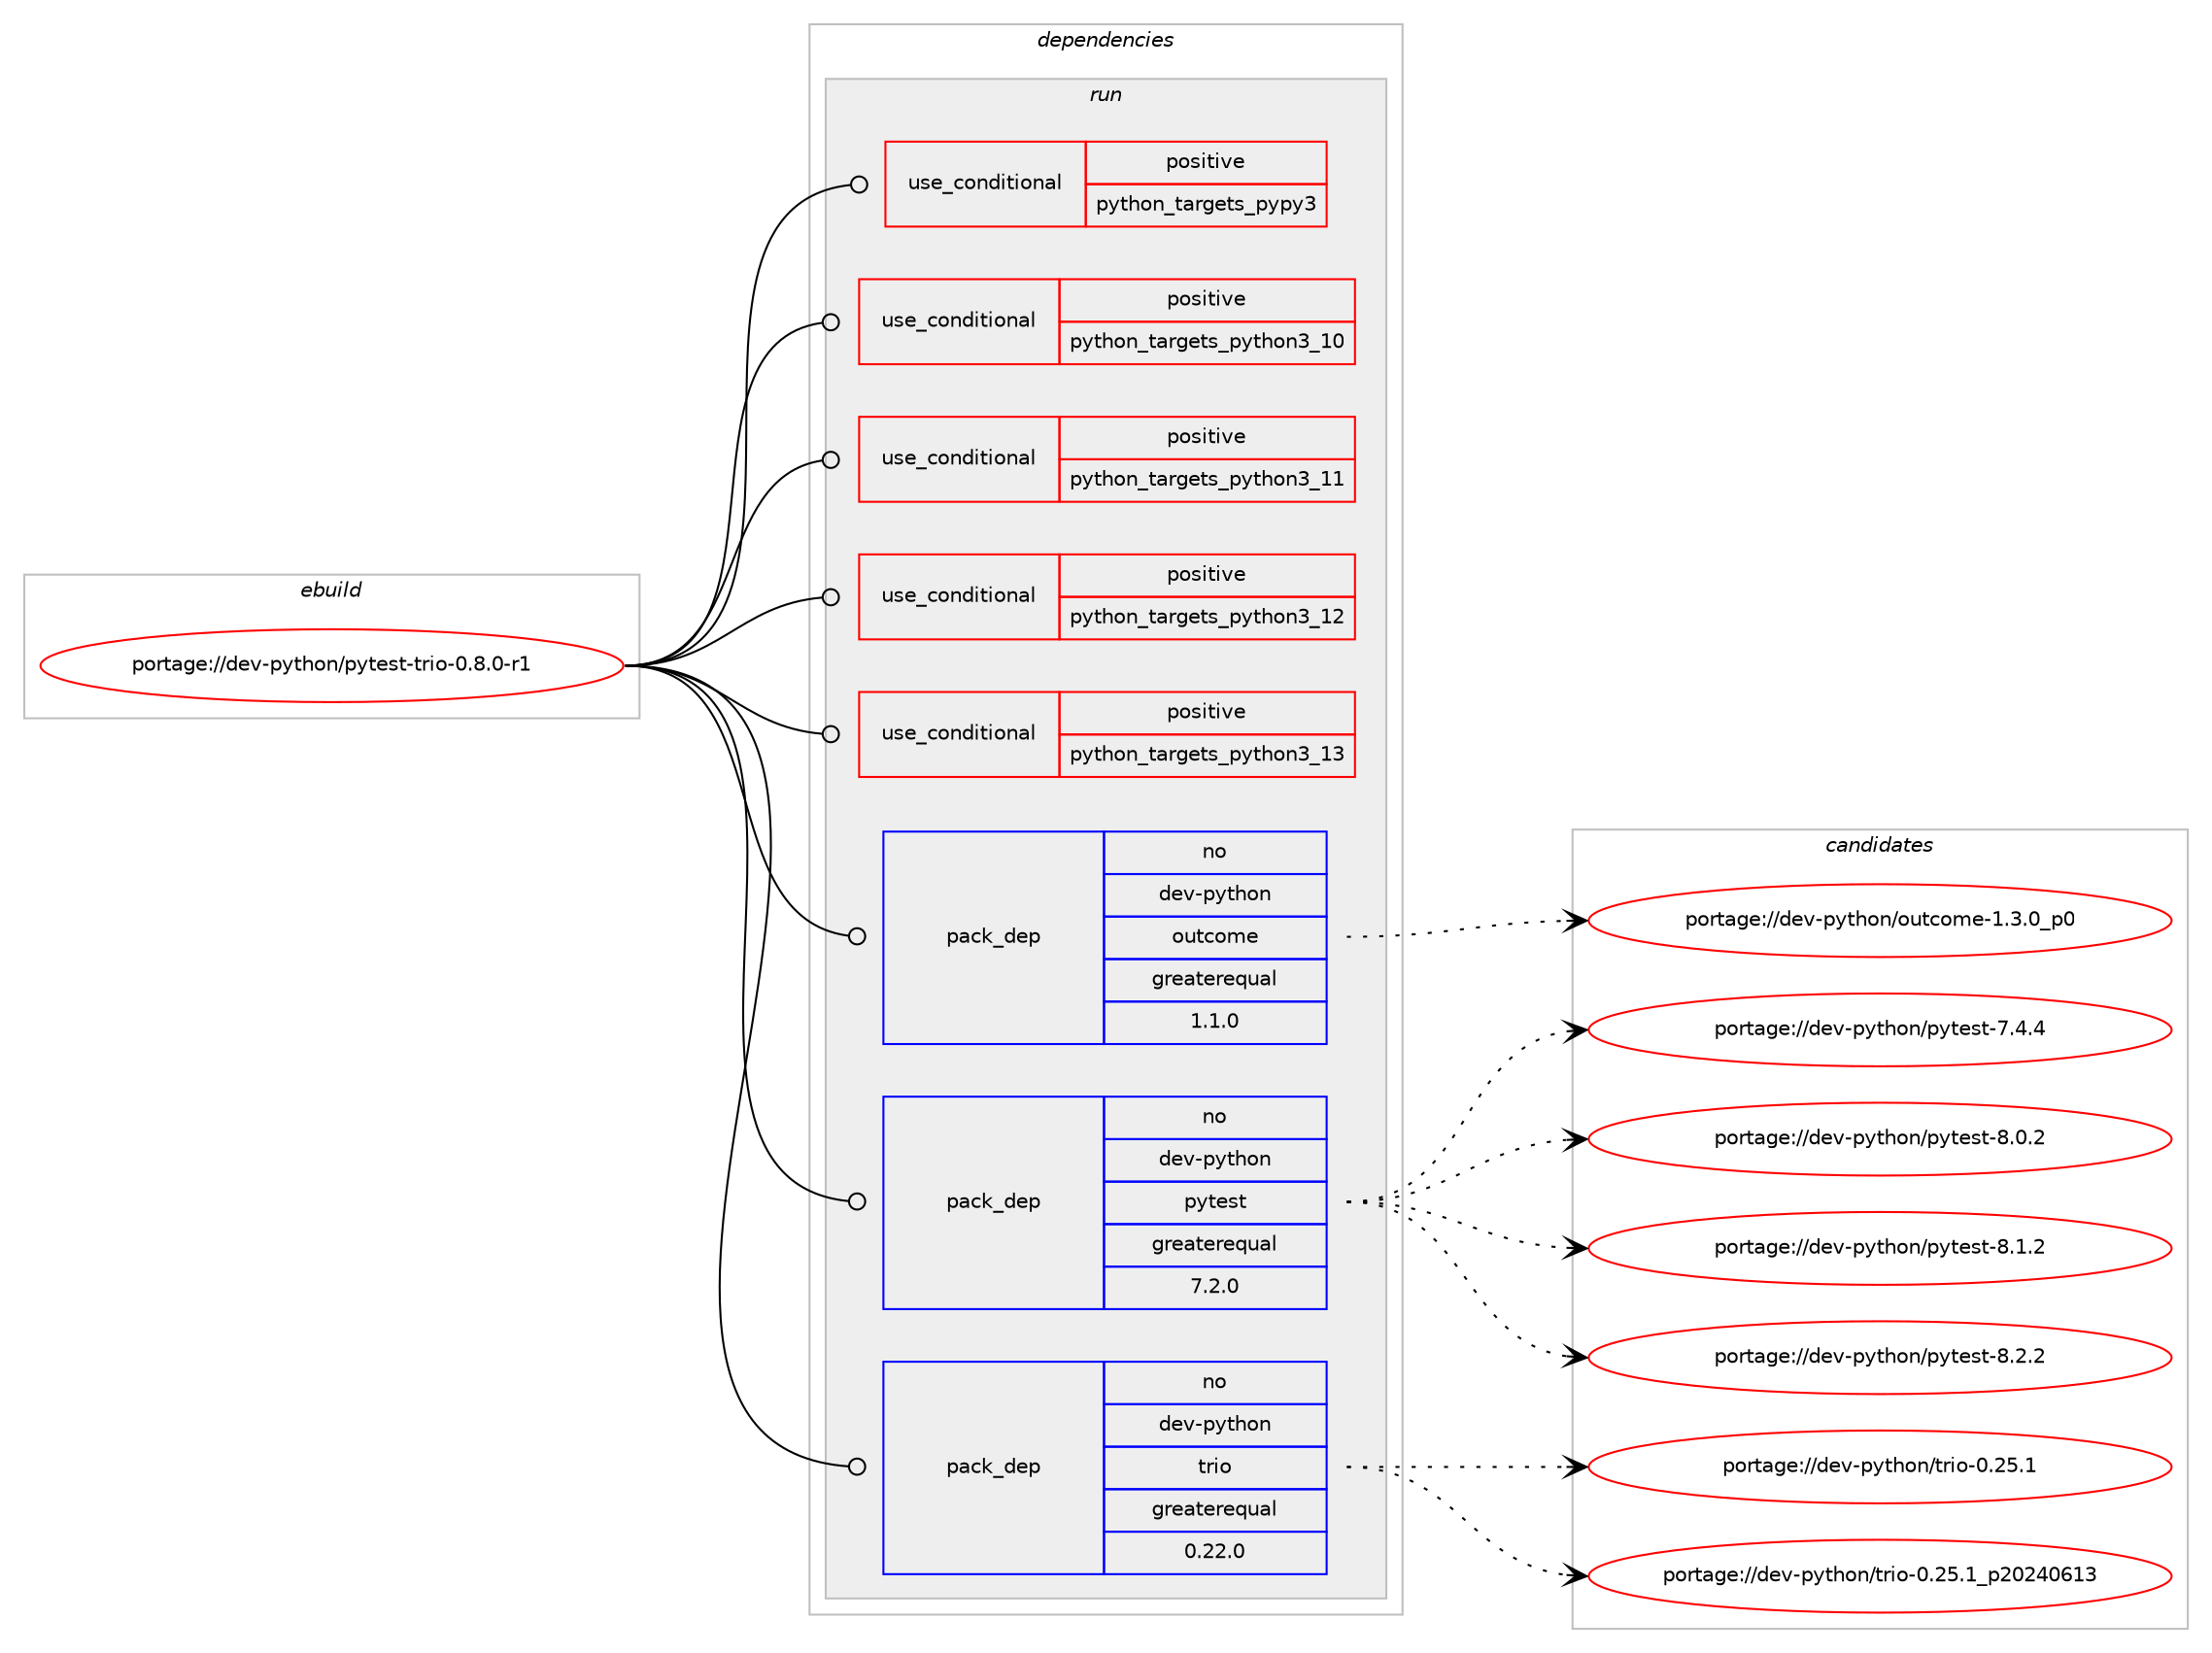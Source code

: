 digraph prolog {

# *************
# Graph options
# *************

newrank=true;
concentrate=true;
compound=true;
graph [rankdir=LR,fontname=Helvetica,fontsize=10,ranksep=1.5];#, ranksep=2.5, nodesep=0.2];
edge  [arrowhead=vee];
node  [fontname=Helvetica,fontsize=10];

# **********
# The ebuild
# **********

subgraph cluster_leftcol {
color=gray;
rank=same;
label=<<i>ebuild</i>>;
id [label="portage://dev-python/pytest-trio-0.8.0-r1", color=red, width=4, href="../dev-python/pytest-trio-0.8.0-r1.svg"];
}

# ****************
# The dependencies
# ****************

subgraph cluster_midcol {
color=gray;
label=<<i>dependencies</i>>;
subgraph cluster_compile {
fillcolor="#eeeeee";
style=filled;
label=<<i>compile</i>>;
}
subgraph cluster_compileandrun {
fillcolor="#eeeeee";
style=filled;
label=<<i>compile and run</i>>;
}
subgraph cluster_run {
fillcolor="#eeeeee";
style=filled;
label=<<i>run</i>>;
subgraph cond36888 {
dependency80139 [label=<<TABLE BORDER="0" CELLBORDER="1" CELLSPACING="0" CELLPADDING="4"><TR><TD ROWSPAN="3" CELLPADDING="10">use_conditional</TD></TR><TR><TD>positive</TD></TR><TR><TD>python_targets_pypy3</TD></TR></TABLE>>, shape=none, color=red];
# *** BEGIN UNKNOWN DEPENDENCY TYPE (TODO) ***
# dependency80139 -> package_dependency(portage://dev-python/pytest-trio-0.8.0-r1,run,no,dev-python,pypy3,none,[,,],any_same_slot,[])
# *** END UNKNOWN DEPENDENCY TYPE (TODO) ***

}
id:e -> dependency80139:w [weight=20,style="solid",arrowhead="odot"];
subgraph cond36889 {
dependency80140 [label=<<TABLE BORDER="0" CELLBORDER="1" CELLSPACING="0" CELLPADDING="4"><TR><TD ROWSPAN="3" CELLPADDING="10">use_conditional</TD></TR><TR><TD>positive</TD></TR><TR><TD>python_targets_python3_10</TD></TR></TABLE>>, shape=none, color=red];
# *** BEGIN UNKNOWN DEPENDENCY TYPE (TODO) ***
# dependency80140 -> package_dependency(portage://dev-python/pytest-trio-0.8.0-r1,run,no,dev-lang,python,none,[,,],[slot(3.10)],[])
# *** END UNKNOWN DEPENDENCY TYPE (TODO) ***

}
id:e -> dependency80140:w [weight=20,style="solid",arrowhead="odot"];
subgraph cond36890 {
dependency80141 [label=<<TABLE BORDER="0" CELLBORDER="1" CELLSPACING="0" CELLPADDING="4"><TR><TD ROWSPAN="3" CELLPADDING="10">use_conditional</TD></TR><TR><TD>positive</TD></TR><TR><TD>python_targets_python3_11</TD></TR></TABLE>>, shape=none, color=red];
# *** BEGIN UNKNOWN DEPENDENCY TYPE (TODO) ***
# dependency80141 -> package_dependency(portage://dev-python/pytest-trio-0.8.0-r1,run,no,dev-lang,python,none,[,,],[slot(3.11)],[])
# *** END UNKNOWN DEPENDENCY TYPE (TODO) ***

}
id:e -> dependency80141:w [weight=20,style="solid",arrowhead="odot"];
subgraph cond36891 {
dependency80142 [label=<<TABLE BORDER="0" CELLBORDER="1" CELLSPACING="0" CELLPADDING="4"><TR><TD ROWSPAN="3" CELLPADDING="10">use_conditional</TD></TR><TR><TD>positive</TD></TR><TR><TD>python_targets_python3_12</TD></TR></TABLE>>, shape=none, color=red];
# *** BEGIN UNKNOWN DEPENDENCY TYPE (TODO) ***
# dependency80142 -> package_dependency(portage://dev-python/pytest-trio-0.8.0-r1,run,no,dev-lang,python,none,[,,],[slot(3.12)],[])
# *** END UNKNOWN DEPENDENCY TYPE (TODO) ***

}
id:e -> dependency80142:w [weight=20,style="solid",arrowhead="odot"];
subgraph cond36892 {
dependency80143 [label=<<TABLE BORDER="0" CELLBORDER="1" CELLSPACING="0" CELLPADDING="4"><TR><TD ROWSPAN="3" CELLPADDING="10">use_conditional</TD></TR><TR><TD>positive</TD></TR><TR><TD>python_targets_python3_13</TD></TR></TABLE>>, shape=none, color=red];
# *** BEGIN UNKNOWN DEPENDENCY TYPE (TODO) ***
# dependency80143 -> package_dependency(portage://dev-python/pytest-trio-0.8.0-r1,run,no,dev-lang,python,none,[,,],[slot(3.13)],[])
# *** END UNKNOWN DEPENDENCY TYPE (TODO) ***

}
id:e -> dependency80143:w [weight=20,style="solid",arrowhead="odot"];
subgraph pack42016 {
dependency80144 [label=<<TABLE BORDER="0" CELLBORDER="1" CELLSPACING="0" CELLPADDING="4" WIDTH="220"><TR><TD ROWSPAN="6" CELLPADDING="30">pack_dep</TD></TR><TR><TD WIDTH="110">no</TD></TR><TR><TD>dev-python</TD></TR><TR><TD>outcome</TD></TR><TR><TD>greaterequal</TD></TR><TR><TD>1.1.0</TD></TR></TABLE>>, shape=none, color=blue];
}
id:e -> dependency80144:w [weight=20,style="solid",arrowhead="odot"];
subgraph pack42017 {
dependency80145 [label=<<TABLE BORDER="0" CELLBORDER="1" CELLSPACING="0" CELLPADDING="4" WIDTH="220"><TR><TD ROWSPAN="6" CELLPADDING="30">pack_dep</TD></TR><TR><TD WIDTH="110">no</TD></TR><TR><TD>dev-python</TD></TR><TR><TD>pytest</TD></TR><TR><TD>greaterequal</TD></TR><TR><TD>7.2.0</TD></TR></TABLE>>, shape=none, color=blue];
}
id:e -> dependency80145:w [weight=20,style="solid",arrowhead="odot"];
subgraph pack42018 {
dependency80146 [label=<<TABLE BORDER="0" CELLBORDER="1" CELLSPACING="0" CELLPADDING="4" WIDTH="220"><TR><TD ROWSPAN="6" CELLPADDING="30">pack_dep</TD></TR><TR><TD WIDTH="110">no</TD></TR><TR><TD>dev-python</TD></TR><TR><TD>trio</TD></TR><TR><TD>greaterequal</TD></TR><TR><TD>0.22.0</TD></TR></TABLE>>, shape=none, color=blue];
}
id:e -> dependency80146:w [weight=20,style="solid",arrowhead="odot"];
}
}

# **************
# The candidates
# **************

subgraph cluster_choices {
rank=same;
color=gray;
label=<<i>candidates</i>>;

subgraph choice42016 {
color=black;
nodesep=1;
choice1001011184511212111610411111047111117116991111091014549465146489511248 [label="portage://dev-python/outcome-1.3.0_p0", color=red, width=4,href="../dev-python/outcome-1.3.0_p0.svg"];
dependency80144:e -> choice1001011184511212111610411111047111117116991111091014549465146489511248:w [style=dotted,weight="100"];
}
subgraph choice42017 {
color=black;
nodesep=1;
choice1001011184511212111610411111047112121116101115116455546524652 [label="portage://dev-python/pytest-7.4.4", color=red, width=4,href="../dev-python/pytest-7.4.4.svg"];
choice1001011184511212111610411111047112121116101115116455646484650 [label="portage://dev-python/pytest-8.0.2", color=red, width=4,href="../dev-python/pytest-8.0.2.svg"];
choice1001011184511212111610411111047112121116101115116455646494650 [label="portage://dev-python/pytest-8.1.2", color=red, width=4,href="../dev-python/pytest-8.1.2.svg"];
choice1001011184511212111610411111047112121116101115116455646504650 [label="portage://dev-python/pytest-8.2.2", color=red, width=4,href="../dev-python/pytest-8.2.2.svg"];
dependency80145:e -> choice1001011184511212111610411111047112121116101115116455546524652:w [style=dotted,weight="100"];
dependency80145:e -> choice1001011184511212111610411111047112121116101115116455646484650:w [style=dotted,weight="100"];
dependency80145:e -> choice1001011184511212111610411111047112121116101115116455646494650:w [style=dotted,weight="100"];
dependency80145:e -> choice1001011184511212111610411111047112121116101115116455646504650:w [style=dotted,weight="100"];
}
subgraph choice42018 {
color=black;
nodesep=1;
choice100101118451121211161041111104711611410511145484650534649 [label="portage://dev-python/trio-0.25.1", color=red, width=4,href="../dev-python/trio-0.25.1.svg"];
choice100101118451121211161041111104711611410511145484650534649951125048505248544951 [label="portage://dev-python/trio-0.25.1_p20240613", color=red, width=4,href="../dev-python/trio-0.25.1_p20240613.svg"];
dependency80146:e -> choice100101118451121211161041111104711611410511145484650534649:w [style=dotted,weight="100"];
dependency80146:e -> choice100101118451121211161041111104711611410511145484650534649951125048505248544951:w [style=dotted,weight="100"];
}
}

}
